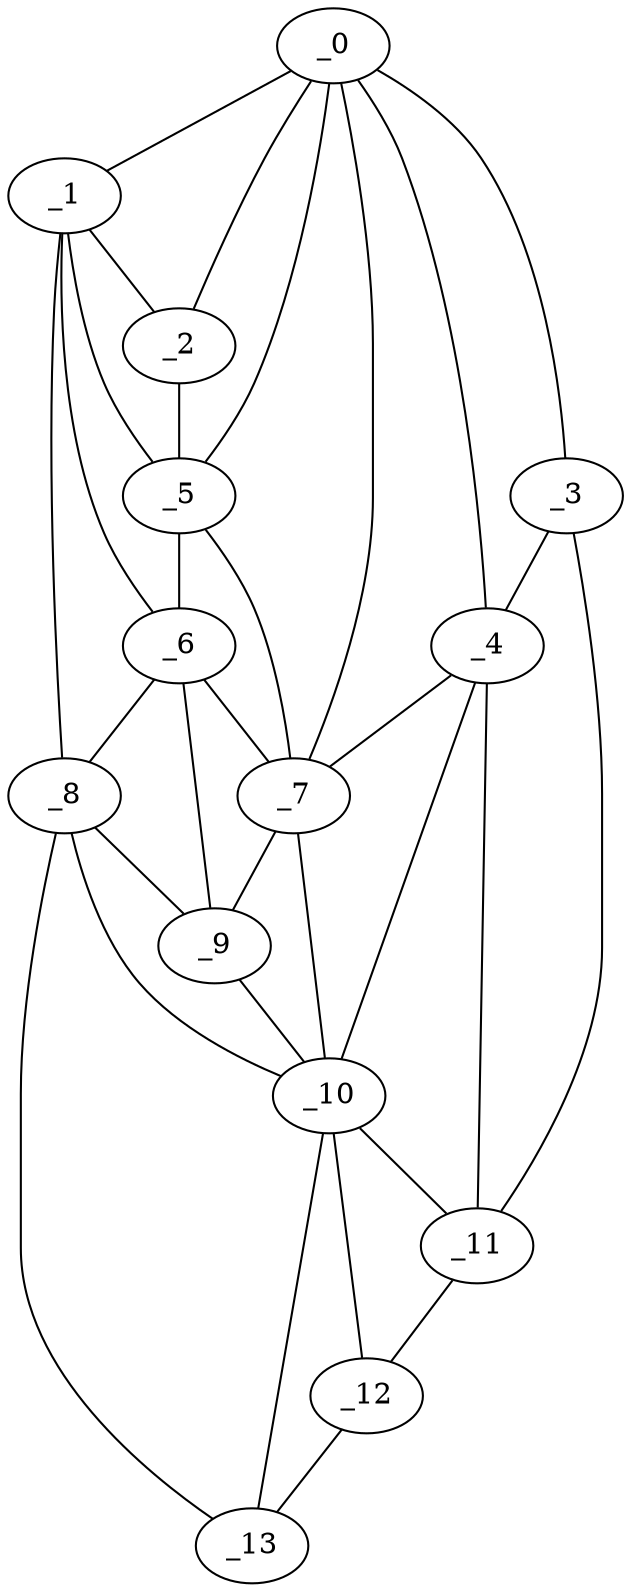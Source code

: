 graph "obj97__215.gxl" {
	_0	 [x=24,
		y=23];
	_1	 [x=25,
		y=11];
	_0 -- _1	 [valence=1];
	_2	 [x=27,
		y=17];
	_0 -- _2	 [valence=2];
	_3	 [x=29,
		y=64];
	_0 -- _3	 [valence=1];
	_4	 [x=34,
		y=50];
	_0 -- _4	 [valence=2];
	_5	 [x=36,
		y=16];
	_0 -- _5	 [valence=1];
	_7	 [x=43,
		y=20];
	_0 -- _7	 [valence=2];
	_1 -- _2	 [valence=1];
	_1 -- _5	 [valence=2];
	_6	 [x=39,
		y=9];
	_1 -- _6	 [valence=1];
	_8	 [x=45,
		y=5];
	_1 -- _8	 [valence=1];
	_2 -- _5	 [valence=2];
	_3 -- _4	 [valence=1];
	_11	 [x=103,
		y=24];
	_3 -- _11	 [valence=1];
	_4 -- _7	 [valence=2];
	_10	 [x=71,
		y=9];
	_4 -- _10	 [valence=2];
	_4 -- _11	 [valence=2];
	_5 -- _6	 [valence=2];
	_5 -- _7	 [valence=2];
	_6 -- _7	 [valence=1];
	_6 -- _8	 [valence=1];
	_9	 [x=48,
		y=15];
	_6 -- _9	 [valence=2];
	_7 -- _9	 [valence=2];
	_7 -- _10	 [valence=1];
	_8 -- _9	 [valence=2];
	_8 -- _10	 [valence=2];
	_13	 [x=108,
		y=6];
	_8 -- _13	 [valence=1];
	_9 -- _10	 [valence=2];
	_10 -- _11	 [valence=2];
	_12	 [x=105,
		y=19];
	_10 -- _12	 [valence=2];
	_10 -- _13	 [valence=2];
	_11 -- _12	 [valence=1];
	_12 -- _13	 [valence=1];
}

